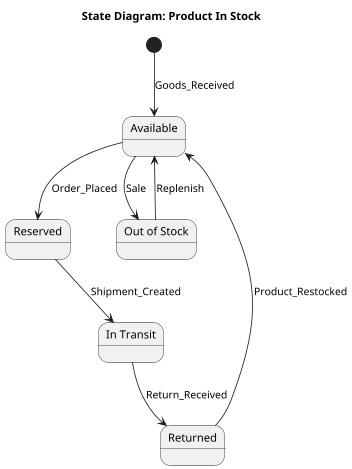 @startuml Product In Stock State Diagram
title State Diagram: Product In Stock
scale 0.8

state "Available" as available
state "Reserved" as reserved
state "In Transit" as in_transit
state "Out of Stock" as out_of_stock
state "Returned" as returned

[*] --> available : Goods_Received
available --> reserved : Order_Placed
available --> out_of_stock : Sale
reserved --> in_transit : Shipment_Created
in_transit --> returned : Return_Received
returned --> available : Product_Restocked
out_of_stock --> available : Replenish

@enduml